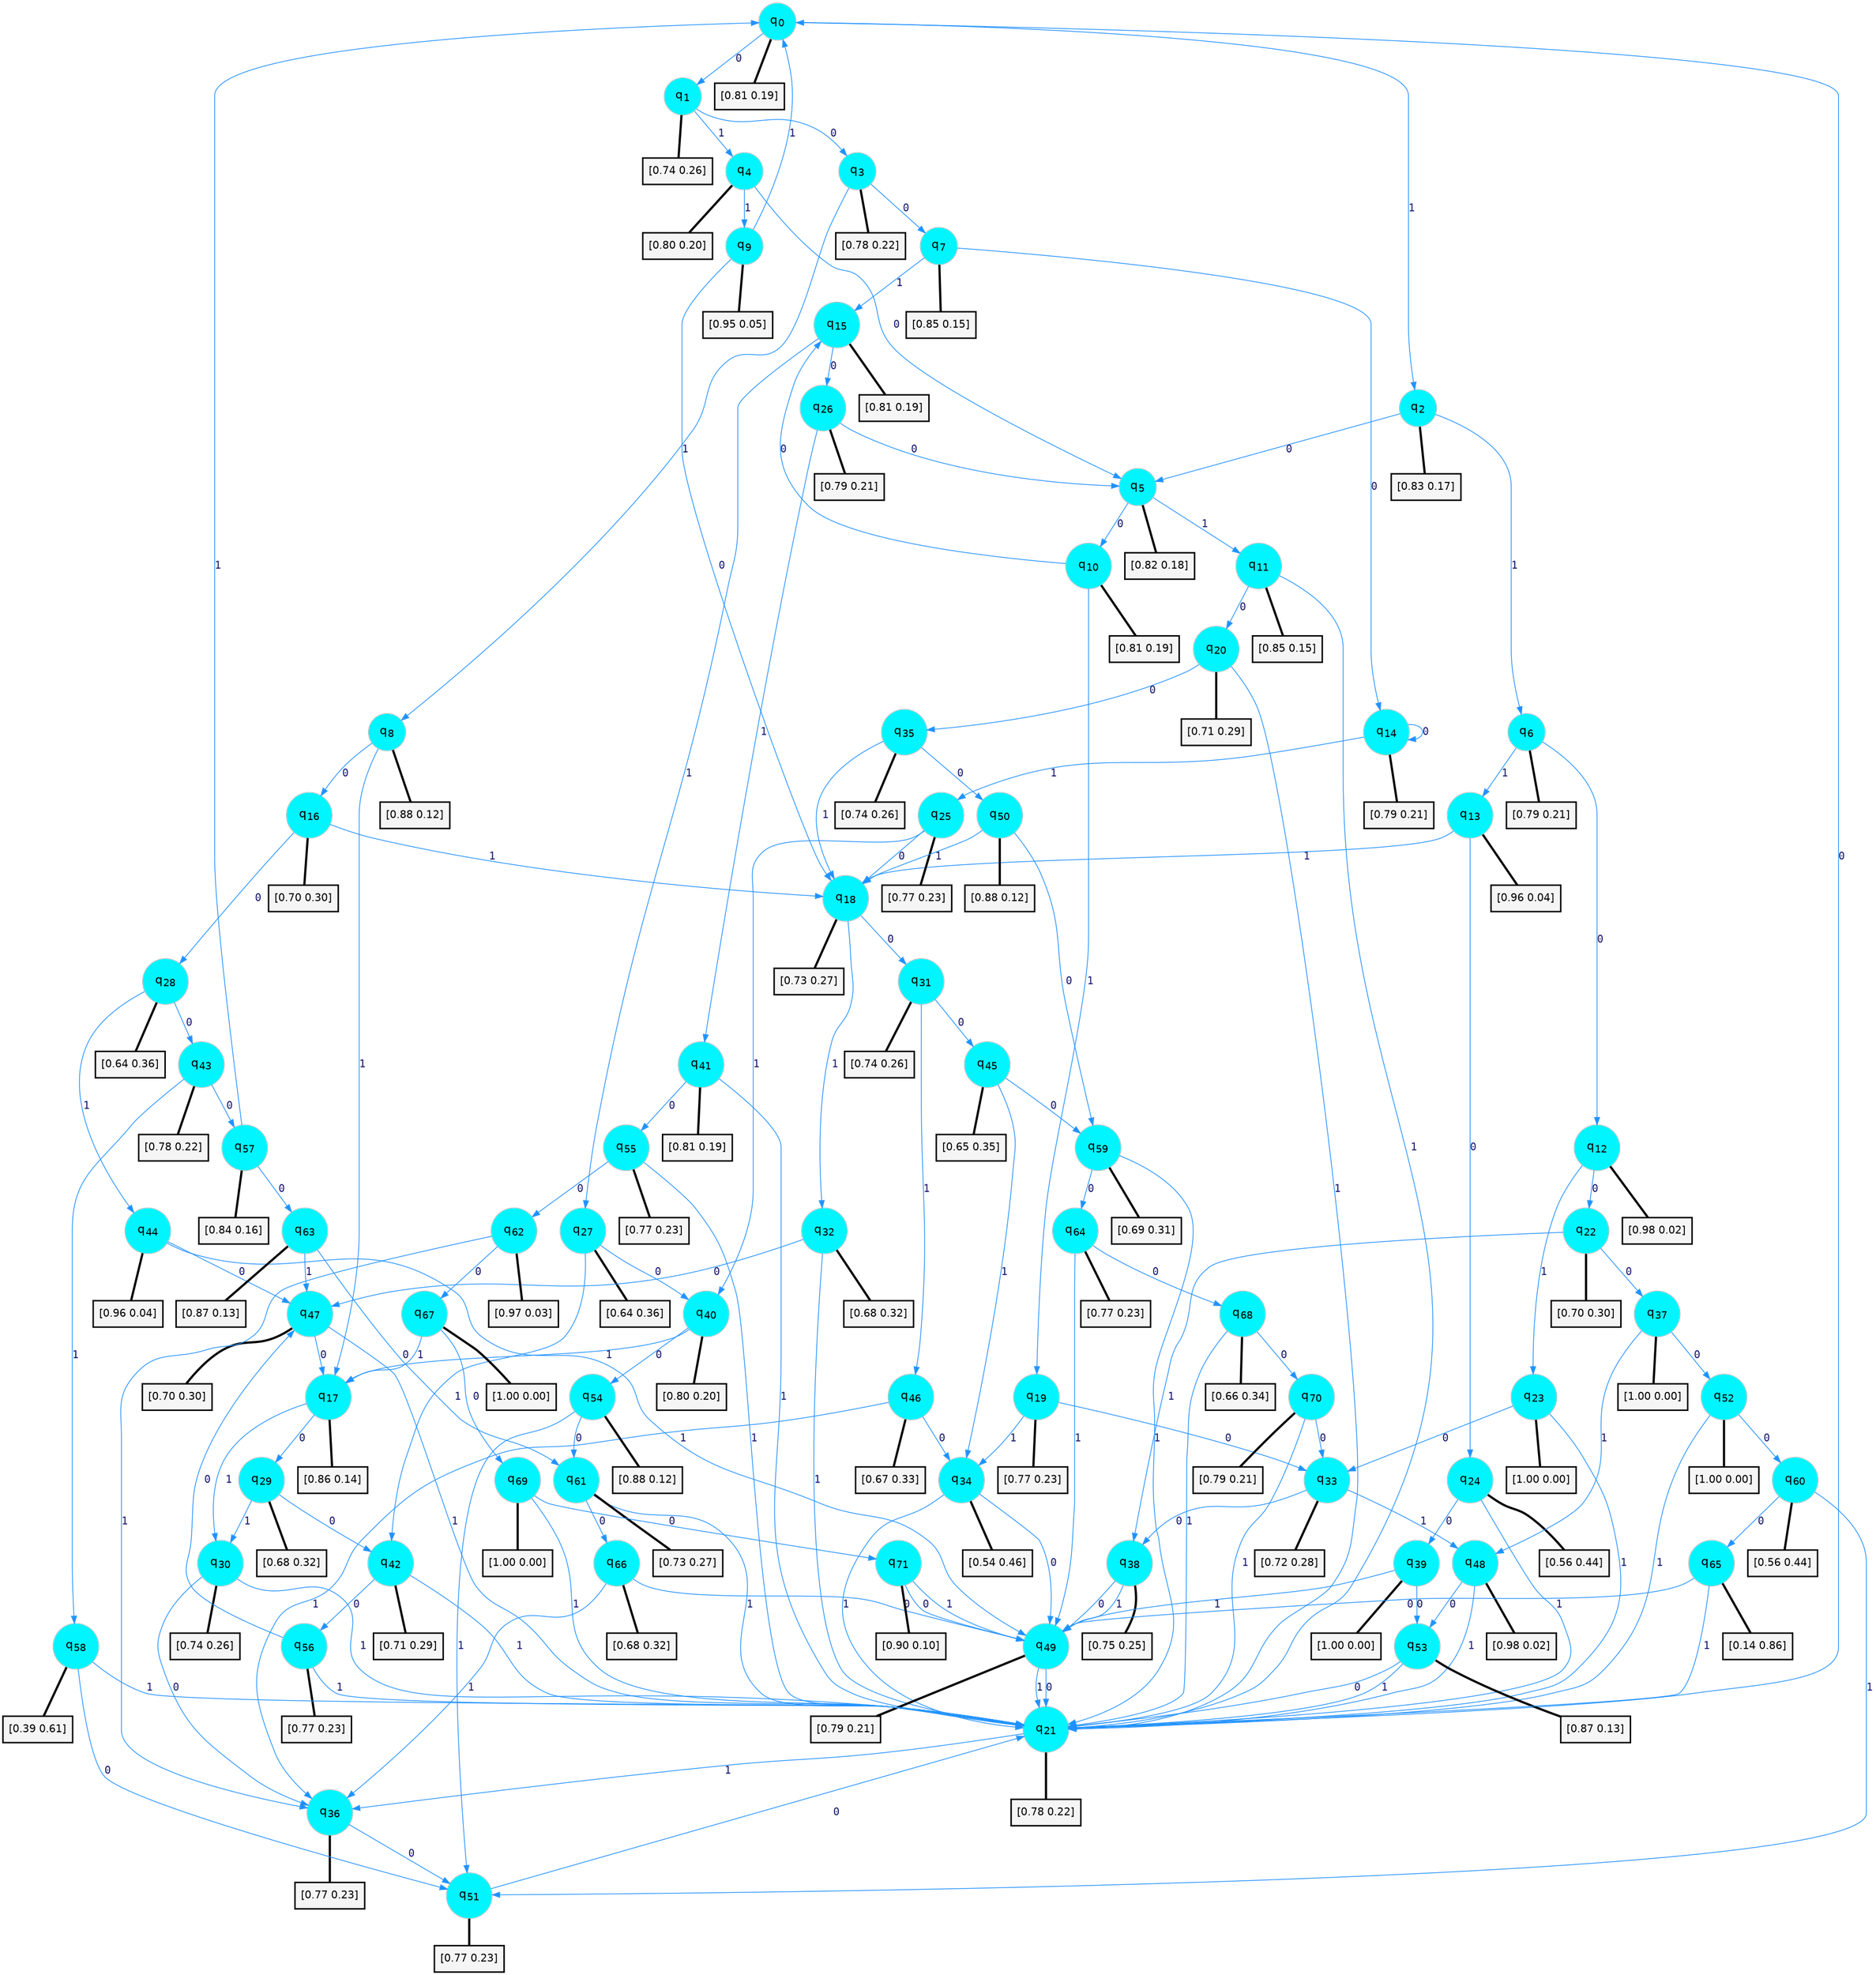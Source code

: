 digraph G {
graph [
bgcolor=transparent, dpi=300, rankdir=TD, size="40,25"];
node [
color=gray, fillcolor=turquoise1, fontcolor=black, fontname=Helvetica, fontsize=16, fontweight=bold, shape=circle, style=filled];
edge [
arrowsize=1, color=dodgerblue1, fontcolor=midnightblue, fontname=courier, fontweight=bold, penwidth=1, style=solid, weight=20];
0[label=<q<SUB>0</SUB>>];
1[label=<q<SUB>1</SUB>>];
2[label=<q<SUB>2</SUB>>];
3[label=<q<SUB>3</SUB>>];
4[label=<q<SUB>4</SUB>>];
5[label=<q<SUB>5</SUB>>];
6[label=<q<SUB>6</SUB>>];
7[label=<q<SUB>7</SUB>>];
8[label=<q<SUB>8</SUB>>];
9[label=<q<SUB>9</SUB>>];
10[label=<q<SUB>10</SUB>>];
11[label=<q<SUB>11</SUB>>];
12[label=<q<SUB>12</SUB>>];
13[label=<q<SUB>13</SUB>>];
14[label=<q<SUB>14</SUB>>];
15[label=<q<SUB>15</SUB>>];
16[label=<q<SUB>16</SUB>>];
17[label=<q<SUB>17</SUB>>];
18[label=<q<SUB>18</SUB>>];
19[label=<q<SUB>19</SUB>>];
20[label=<q<SUB>20</SUB>>];
21[label=<q<SUB>21</SUB>>];
22[label=<q<SUB>22</SUB>>];
23[label=<q<SUB>23</SUB>>];
24[label=<q<SUB>24</SUB>>];
25[label=<q<SUB>25</SUB>>];
26[label=<q<SUB>26</SUB>>];
27[label=<q<SUB>27</SUB>>];
28[label=<q<SUB>28</SUB>>];
29[label=<q<SUB>29</SUB>>];
30[label=<q<SUB>30</SUB>>];
31[label=<q<SUB>31</SUB>>];
32[label=<q<SUB>32</SUB>>];
33[label=<q<SUB>33</SUB>>];
34[label=<q<SUB>34</SUB>>];
35[label=<q<SUB>35</SUB>>];
36[label=<q<SUB>36</SUB>>];
37[label=<q<SUB>37</SUB>>];
38[label=<q<SUB>38</SUB>>];
39[label=<q<SUB>39</SUB>>];
40[label=<q<SUB>40</SUB>>];
41[label=<q<SUB>41</SUB>>];
42[label=<q<SUB>42</SUB>>];
43[label=<q<SUB>43</SUB>>];
44[label=<q<SUB>44</SUB>>];
45[label=<q<SUB>45</SUB>>];
46[label=<q<SUB>46</SUB>>];
47[label=<q<SUB>47</SUB>>];
48[label=<q<SUB>48</SUB>>];
49[label=<q<SUB>49</SUB>>];
50[label=<q<SUB>50</SUB>>];
51[label=<q<SUB>51</SUB>>];
52[label=<q<SUB>52</SUB>>];
53[label=<q<SUB>53</SUB>>];
54[label=<q<SUB>54</SUB>>];
55[label=<q<SUB>55</SUB>>];
56[label=<q<SUB>56</SUB>>];
57[label=<q<SUB>57</SUB>>];
58[label=<q<SUB>58</SUB>>];
59[label=<q<SUB>59</SUB>>];
60[label=<q<SUB>60</SUB>>];
61[label=<q<SUB>61</SUB>>];
62[label=<q<SUB>62</SUB>>];
63[label=<q<SUB>63</SUB>>];
64[label=<q<SUB>64</SUB>>];
65[label=<q<SUB>65</SUB>>];
66[label=<q<SUB>66</SUB>>];
67[label=<q<SUB>67</SUB>>];
68[label=<q<SUB>68</SUB>>];
69[label=<q<SUB>69</SUB>>];
70[label=<q<SUB>70</SUB>>];
71[label=<q<SUB>71</SUB>>];
72[label="[0.81 0.19]", shape=box,fontcolor=black, fontname=Helvetica, fontsize=14, penwidth=2, fillcolor=whitesmoke,color=black];
73[label="[0.74 0.26]", shape=box,fontcolor=black, fontname=Helvetica, fontsize=14, penwidth=2, fillcolor=whitesmoke,color=black];
74[label="[0.83 0.17]", shape=box,fontcolor=black, fontname=Helvetica, fontsize=14, penwidth=2, fillcolor=whitesmoke,color=black];
75[label="[0.78 0.22]", shape=box,fontcolor=black, fontname=Helvetica, fontsize=14, penwidth=2, fillcolor=whitesmoke,color=black];
76[label="[0.80 0.20]", shape=box,fontcolor=black, fontname=Helvetica, fontsize=14, penwidth=2, fillcolor=whitesmoke,color=black];
77[label="[0.82 0.18]", shape=box,fontcolor=black, fontname=Helvetica, fontsize=14, penwidth=2, fillcolor=whitesmoke,color=black];
78[label="[0.79 0.21]", shape=box,fontcolor=black, fontname=Helvetica, fontsize=14, penwidth=2, fillcolor=whitesmoke,color=black];
79[label="[0.85 0.15]", shape=box,fontcolor=black, fontname=Helvetica, fontsize=14, penwidth=2, fillcolor=whitesmoke,color=black];
80[label="[0.88 0.12]", shape=box,fontcolor=black, fontname=Helvetica, fontsize=14, penwidth=2, fillcolor=whitesmoke,color=black];
81[label="[0.95 0.05]", shape=box,fontcolor=black, fontname=Helvetica, fontsize=14, penwidth=2, fillcolor=whitesmoke,color=black];
82[label="[0.81 0.19]", shape=box,fontcolor=black, fontname=Helvetica, fontsize=14, penwidth=2, fillcolor=whitesmoke,color=black];
83[label="[0.85 0.15]", shape=box,fontcolor=black, fontname=Helvetica, fontsize=14, penwidth=2, fillcolor=whitesmoke,color=black];
84[label="[0.98 0.02]", shape=box,fontcolor=black, fontname=Helvetica, fontsize=14, penwidth=2, fillcolor=whitesmoke,color=black];
85[label="[0.96 0.04]", shape=box,fontcolor=black, fontname=Helvetica, fontsize=14, penwidth=2, fillcolor=whitesmoke,color=black];
86[label="[0.79 0.21]", shape=box,fontcolor=black, fontname=Helvetica, fontsize=14, penwidth=2, fillcolor=whitesmoke,color=black];
87[label="[0.81 0.19]", shape=box,fontcolor=black, fontname=Helvetica, fontsize=14, penwidth=2, fillcolor=whitesmoke,color=black];
88[label="[0.70 0.30]", shape=box,fontcolor=black, fontname=Helvetica, fontsize=14, penwidth=2, fillcolor=whitesmoke,color=black];
89[label="[0.86 0.14]", shape=box,fontcolor=black, fontname=Helvetica, fontsize=14, penwidth=2, fillcolor=whitesmoke,color=black];
90[label="[0.73 0.27]", shape=box,fontcolor=black, fontname=Helvetica, fontsize=14, penwidth=2, fillcolor=whitesmoke,color=black];
91[label="[0.77 0.23]", shape=box,fontcolor=black, fontname=Helvetica, fontsize=14, penwidth=2, fillcolor=whitesmoke,color=black];
92[label="[0.71 0.29]", shape=box,fontcolor=black, fontname=Helvetica, fontsize=14, penwidth=2, fillcolor=whitesmoke,color=black];
93[label="[0.78 0.22]", shape=box,fontcolor=black, fontname=Helvetica, fontsize=14, penwidth=2, fillcolor=whitesmoke,color=black];
94[label="[0.70 0.30]", shape=box,fontcolor=black, fontname=Helvetica, fontsize=14, penwidth=2, fillcolor=whitesmoke,color=black];
95[label="[1.00 0.00]", shape=box,fontcolor=black, fontname=Helvetica, fontsize=14, penwidth=2, fillcolor=whitesmoke,color=black];
96[label="[0.56 0.44]", shape=box,fontcolor=black, fontname=Helvetica, fontsize=14, penwidth=2, fillcolor=whitesmoke,color=black];
97[label="[0.77 0.23]", shape=box,fontcolor=black, fontname=Helvetica, fontsize=14, penwidth=2, fillcolor=whitesmoke,color=black];
98[label="[0.79 0.21]", shape=box,fontcolor=black, fontname=Helvetica, fontsize=14, penwidth=2, fillcolor=whitesmoke,color=black];
99[label="[0.64 0.36]", shape=box,fontcolor=black, fontname=Helvetica, fontsize=14, penwidth=2, fillcolor=whitesmoke,color=black];
100[label="[0.64 0.36]", shape=box,fontcolor=black, fontname=Helvetica, fontsize=14, penwidth=2, fillcolor=whitesmoke,color=black];
101[label="[0.68 0.32]", shape=box,fontcolor=black, fontname=Helvetica, fontsize=14, penwidth=2, fillcolor=whitesmoke,color=black];
102[label="[0.74 0.26]", shape=box,fontcolor=black, fontname=Helvetica, fontsize=14, penwidth=2, fillcolor=whitesmoke,color=black];
103[label="[0.74 0.26]", shape=box,fontcolor=black, fontname=Helvetica, fontsize=14, penwidth=2, fillcolor=whitesmoke,color=black];
104[label="[0.68 0.32]", shape=box,fontcolor=black, fontname=Helvetica, fontsize=14, penwidth=2, fillcolor=whitesmoke,color=black];
105[label="[0.72 0.28]", shape=box,fontcolor=black, fontname=Helvetica, fontsize=14, penwidth=2, fillcolor=whitesmoke,color=black];
106[label="[0.54 0.46]", shape=box,fontcolor=black, fontname=Helvetica, fontsize=14, penwidth=2, fillcolor=whitesmoke,color=black];
107[label="[0.74 0.26]", shape=box,fontcolor=black, fontname=Helvetica, fontsize=14, penwidth=2, fillcolor=whitesmoke,color=black];
108[label="[0.77 0.23]", shape=box,fontcolor=black, fontname=Helvetica, fontsize=14, penwidth=2, fillcolor=whitesmoke,color=black];
109[label="[1.00 0.00]", shape=box,fontcolor=black, fontname=Helvetica, fontsize=14, penwidth=2, fillcolor=whitesmoke,color=black];
110[label="[0.75 0.25]", shape=box,fontcolor=black, fontname=Helvetica, fontsize=14, penwidth=2, fillcolor=whitesmoke,color=black];
111[label="[1.00 0.00]", shape=box,fontcolor=black, fontname=Helvetica, fontsize=14, penwidth=2, fillcolor=whitesmoke,color=black];
112[label="[0.80 0.20]", shape=box,fontcolor=black, fontname=Helvetica, fontsize=14, penwidth=2, fillcolor=whitesmoke,color=black];
113[label="[0.81 0.19]", shape=box,fontcolor=black, fontname=Helvetica, fontsize=14, penwidth=2, fillcolor=whitesmoke,color=black];
114[label="[0.71 0.29]", shape=box,fontcolor=black, fontname=Helvetica, fontsize=14, penwidth=2, fillcolor=whitesmoke,color=black];
115[label="[0.78 0.22]", shape=box,fontcolor=black, fontname=Helvetica, fontsize=14, penwidth=2, fillcolor=whitesmoke,color=black];
116[label="[0.96 0.04]", shape=box,fontcolor=black, fontname=Helvetica, fontsize=14, penwidth=2, fillcolor=whitesmoke,color=black];
117[label="[0.65 0.35]", shape=box,fontcolor=black, fontname=Helvetica, fontsize=14, penwidth=2, fillcolor=whitesmoke,color=black];
118[label="[0.67 0.33]", shape=box,fontcolor=black, fontname=Helvetica, fontsize=14, penwidth=2, fillcolor=whitesmoke,color=black];
119[label="[0.70 0.30]", shape=box,fontcolor=black, fontname=Helvetica, fontsize=14, penwidth=2, fillcolor=whitesmoke,color=black];
120[label="[0.98 0.02]", shape=box,fontcolor=black, fontname=Helvetica, fontsize=14, penwidth=2, fillcolor=whitesmoke,color=black];
121[label="[0.79 0.21]", shape=box,fontcolor=black, fontname=Helvetica, fontsize=14, penwidth=2, fillcolor=whitesmoke,color=black];
122[label="[0.88 0.12]", shape=box,fontcolor=black, fontname=Helvetica, fontsize=14, penwidth=2, fillcolor=whitesmoke,color=black];
123[label="[0.77 0.23]", shape=box,fontcolor=black, fontname=Helvetica, fontsize=14, penwidth=2, fillcolor=whitesmoke,color=black];
124[label="[1.00 0.00]", shape=box,fontcolor=black, fontname=Helvetica, fontsize=14, penwidth=2, fillcolor=whitesmoke,color=black];
125[label="[0.87 0.13]", shape=box,fontcolor=black, fontname=Helvetica, fontsize=14, penwidth=2, fillcolor=whitesmoke,color=black];
126[label="[0.88 0.12]", shape=box,fontcolor=black, fontname=Helvetica, fontsize=14, penwidth=2, fillcolor=whitesmoke,color=black];
127[label="[0.77 0.23]", shape=box,fontcolor=black, fontname=Helvetica, fontsize=14, penwidth=2, fillcolor=whitesmoke,color=black];
128[label="[0.77 0.23]", shape=box,fontcolor=black, fontname=Helvetica, fontsize=14, penwidth=2, fillcolor=whitesmoke,color=black];
129[label="[0.84 0.16]", shape=box,fontcolor=black, fontname=Helvetica, fontsize=14, penwidth=2, fillcolor=whitesmoke,color=black];
130[label="[0.39 0.61]", shape=box,fontcolor=black, fontname=Helvetica, fontsize=14, penwidth=2, fillcolor=whitesmoke,color=black];
131[label="[0.69 0.31]", shape=box,fontcolor=black, fontname=Helvetica, fontsize=14, penwidth=2, fillcolor=whitesmoke,color=black];
132[label="[0.56 0.44]", shape=box,fontcolor=black, fontname=Helvetica, fontsize=14, penwidth=2, fillcolor=whitesmoke,color=black];
133[label="[0.73 0.27]", shape=box,fontcolor=black, fontname=Helvetica, fontsize=14, penwidth=2, fillcolor=whitesmoke,color=black];
134[label="[0.97 0.03]", shape=box,fontcolor=black, fontname=Helvetica, fontsize=14, penwidth=2, fillcolor=whitesmoke,color=black];
135[label="[0.87 0.13]", shape=box,fontcolor=black, fontname=Helvetica, fontsize=14, penwidth=2, fillcolor=whitesmoke,color=black];
136[label="[0.77 0.23]", shape=box,fontcolor=black, fontname=Helvetica, fontsize=14, penwidth=2, fillcolor=whitesmoke,color=black];
137[label="[0.14 0.86]", shape=box,fontcolor=black, fontname=Helvetica, fontsize=14, penwidth=2, fillcolor=whitesmoke,color=black];
138[label="[0.68 0.32]", shape=box,fontcolor=black, fontname=Helvetica, fontsize=14, penwidth=2, fillcolor=whitesmoke,color=black];
139[label="[1.00 0.00]", shape=box,fontcolor=black, fontname=Helvetica, fontsize=14, penwidth=2, fillcolor=whitesmoke,color=black];
140[label="[0.66 0.34]", shape=box,fontcolor=black, fontname=Helvetica, fontsize=14, penwidth=2, fillcolor=whitesmoke,color=black];
141[label="[1.00 0.00]", shape=box,fontcolor=black, fontname=Helvetica, fontsize=14, penwidth=2, fillcolor=whitesmoke,color=black];
142[label="[0.79 0.21]", shape=box,fontcolor=black, fontname=Helvetica, fontsize=14, penwidth=2, fillcolor=whitesmoke,color=black];
143[label="[0.90 0.10]", shape=box,fontcolor=black, fontname=Helvetica, fontsize=14, penwidth=2, fillcolor=whitesmoke,color=black];
0->1 [label=0];
0->2 [label=1];
0->72 [arrowhead=none, penwidth=3,color=black];
1->3 [label=0];
1->4 [label=1];
1->73 [arrowhead=none, penwidth=3,color=black];
2->5 [label=0];
2->6 [label=1];
2->74 [arrowhead=none, penwidth=3,color=black];
3->7 [label=0];
3->8 [label=1];
3->75 [arrowhead=none, penwidth=3,color=black];
4->5 [label=0];
4->9 [label=1];
4->76 [arrowhead=none, penwidth=3,color=black];
5->10 [label=0];
5->11 [label=1];
5->77 [arrowhead=none, penwidth=3,color=black];
6->12 [label=0];
6->13 [label=1];
6->78 [arrowhead=none, penwidth=3,color=black];
7->14 [label=0];
7->15 [label=1];
7->79 [arrowhead=none, penwidth=3,color=black];
8->16 [label=0];
8->17 [label=1];
8->80 [arrowhead=none, penwidth=3,color=black];
9->18 [label=0];
9->0 [label=1];
9->81 [arrowhead=none, penwidth=3,color=black];
10->15 [label=0];
10->19 [label=1];
10->82 [arrowhead=none, penwidth=3,color=black];
11->20 [label=0];
11->21 [label=1];
11->83 [arrowhead=none, penwidth=3,color=black];
12->22 [label=0];
12->23 [label=1];
12->84 [arrowhead=none, penwidth=3,color=black];
13->24 [label=0];
13->18 [label=1];
13->85 [arrowhead=none, penwidth=3,color=black];
14->14 [label=0];
14->25 [label=1];
14->86 [arrowhead=none, penwidth=3,color=black];
15->26 [label=0];
15->27 [label=1];
15->87 [arrowhead=none, penwidth=3,color=black];
16->28 [label=0];
16->18 [label=1];
16->88 [arrowhead=none, penwidth=3,color=black];
17->29 [label=0];
17->30 [label=1];
17->89 [arrowhead=none, penwidth=3,color=black];
18->31 [label=0];
18->32 [label=1];
18->90 [arrowhead=none, penwidth=3,color=black];
19->33 [label=0];
19->34 [label=1];
19->91 [arrowhead=none, penwidth=3,color=black];
20->35 [label=0];
20->21 [label=1];
20->92 [arrowhead=none, penwidth=3,color=black];
21->0 [label=0];
21->36 [label=1];
21->93 [arrowhead=none, penwidth=3,color=black];
22->37 [label=0];
22->38 [label=1];
22->94 [arrowhead=none, penwidth=3,color=black];
23->33 [label=0];
23->21 [label=1];
23->95 [arrowhead=none, penwidth=3,color=black];
24->39 [label=0];
24->21 [label=1];
24->96 [arrowhead=none, penwidth=3,color=black];
25->18 [label=0];
25->40 [label=1];
25->97 [arrowhead=none, penwidth=3,color=black];
26->5 [label=0];
26->41 [label=1];
26->98 [arrowhead=none, penwidth=3,color=black];
27->40 [label=0];
27->42 [label=1];
27->99 [arrowhead=none, penwidth=3,color=black];
28->43 [label=0];
28->44 [label=1];
28->100 [arrowhead=none, penwidth=3,color=black];
29->42 [label=0];
29->30 [label=1];
29->101 [arrowhead=none, penwidth=3,color=black];
30->36 [label=0];
30->21 [label=1];
30->102 [arrowhead=none, penwidth=3,color=black];
31->45 [label=0];
31->46 [label=1];
31->103 [arrowhead=none, penwidth=3,color=black];
32->47 [label=0];
32->21 [label=1];
32->104 [arrowhead=none, penwidth=3,color=black];
33->38 [label=0];
33->48 [label=1];
33->105 [arrowhead=none, penwidth=3,color=black];
34->49 [label=0];
34->21 [label=1];
34->106 [arrowhead=none, penwidth=3,color=black];
35->50 [label=0];
35->18 [label=1];
35->107 [arrowhead=none, penwidth=3,color=black];
36->51 [label=0];
36->108 [arrowhead=none, penwidth=3,color=black];
37->52 [label=0];
37->48 [label=1];
37->109 [arrowhead=none, penwidth=3,color=black];
38->49 [label=0];
38->49 [label=1];
38->110 [arrowhead=none, penwidth=3,color=black];
39->53 [label=0];
39->49 [label=1];
39->111 [arrowhead=none, penwidth=3,color=black];
40->54 [label=0];
40->17 [label=1];
40->112 [arrowhead=none, penwidth=3,color=black];
41->55 [label=0];
41->21 [label=1];
41->113 [arrowhead=none, penwidth=3,color=black];
42->56 [label=0];
42->21 [label=1];
42->114 [arrowhead=none, penwidth=3,color=black];
43->57 [label=0];
43->58 [label=1];
43->115 [arrowhead=none, penwidth=3,color=black];
44->47 [label=0];
44->49 [label=1];
44->116 [arrowhead=none, penwidth=3,color=black];
45->59 [label=0];
45->34 [label=1];
45->117 [arrowhead=none, penwidth=3,color=black];
46->34 [label=0];
46->36 [label=1];
46->118 [arrowhead=none, penwidth=3,color=black];
47->17 [label=0];
47->21 [label=1];
47->119 [arrowhead=none, penwidth=3,color=black];
48->53 [label=0];
48->21 [label=1];
48->120 [arrowhead=none, penwidth=3,color=black];
49->21 [label=0];
49->21 [label=1];
49->121 [arrowhead=none, penwidth=3,color=black];
50->59 [label=0];
50->18 [label=1];
50->122 [arrowhead=none, penwidth=3,color=black];
51->21 [label=0];
51->123 [arrowhead=none, penwidth=3,color=black];
52->60 [label=0];
52->21 [label=1];
52->124 [arrowhead=none, penwidth=3,color=black];
53->21 [label=0];
53->21 [label=1];
53->125 [arrowhead=none, penwidth=3,color=black];
54->61 [label=0];
54->51 [label=1];
54->126 [arrowhead=none, penwidth=3,color=black];
55->62 [label=0];
55->21 [label=1];
55->127 [arrowhead=none, penwidth=3,color=black];
56->47 [label=0];
56->21 [label=1];
56->128 [arrowhead=none, penwidth=3,color=black];
57->63 [label=0];
57->0 [label=1];
57->129 [arrowhead=none, penwidth=3,color=black];
58->51 [label=0];
58->21 [label=1];
58->130 [arrowhead=none, penwidth=3,color=black];
59->64 [label=0];
59->21 [label=1];
59->131 [arrowhead=none, penwidth=3,color=black];
60->65 [label=0];
60->51 [label=1];
60->132 [arrowhead=none, penwidth=3,color=black];
61->66 [label=0];
61->21 [label=1];
61->133 [arrowhead=none, penwidth=3,color=black];
62->67 [label=0];
62->36 [label=1];
62->134 [arrowhead=none, penwidth=3,color=black];
63->61 [label=0];
63->47 [label=1];
63->135 [arrowhead=none, penwidth=3,color=black];
64->68 [label=0];
64->49 [label=1];
64->136 [arrowhead=none, penwidth=3,color=black];
65->49 [label=0];
65->21 [label=1];
65->137 [arrowhead=none, penwidth=3,color=black];
66->49 [label=0];
66->36 [label=1];
66->138 [arrowhead=none, penwidth=3,color=black];
67->69 [label=0];
67->17 [label=1];
67->139 [arrowhead=none, penwidth=3,color=black];
68->70 [label=0];
68->21 [label=1];
68->140 [arrowhead=none, penwidth=3,color=black];
69->71 [label=0];
69->21 [label=1];
69->141 [arrowhead=none, penwidth=3,color=black];
70->33 [label=0];
70->21 [label=1];
70->142 [arrowhead=none, penwidth=3,color=black];
71->49 [label=0];
71->49 [label=1];
71->143 [arrowhead=none, penwidth=3,color=black];
}

